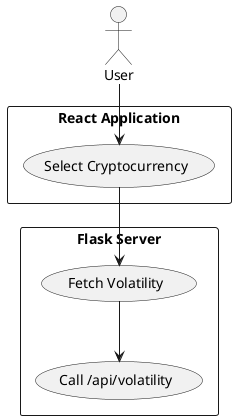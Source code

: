 @startuml
actor User

rectangle "Flask Server" {
    (Fetch Volatility) --> (Call /api/volatility)
}

rectangle "React Application" {
    User --> (Select Cryptocurrency)
    (Select Cryptocurrency) --> (Fetch Volatility)
}

@enduml
